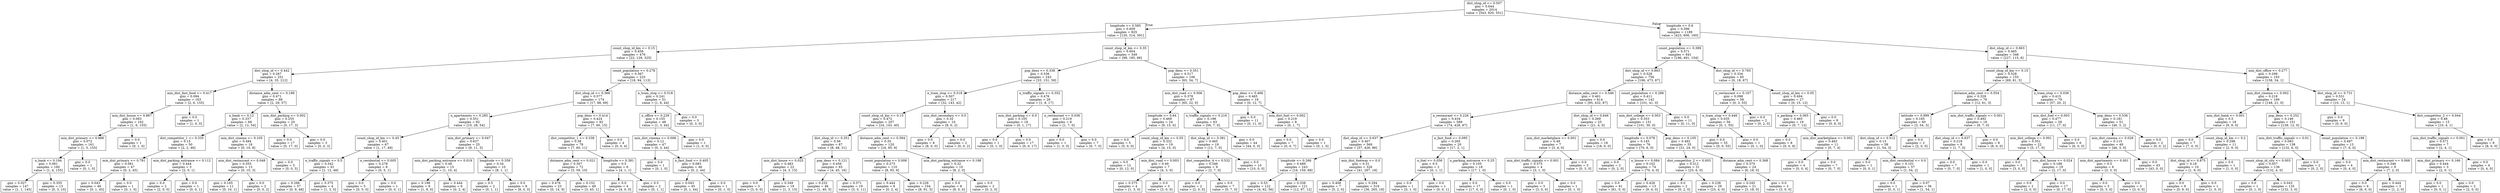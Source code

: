 digraph Tree {
node [shape=box] ;
0 [label="dist_shop_id <= 0.507\ngini = 0.644\nsamples = 2014\nvalue = [543, 920, 551]"] ;
1 [label="longitude <= 0.585\ngini = 0.609\nsamples = 825\nvalue = [120, 314, 391]"] ;
0 -> 1 [labeldistance=2.5, labelangle=45, headlabel="True"] ;
2 [label="count_shop_id_km <= 0.15\ngini = 0.458\nsamples = 476\nvalue = [22, 129, 325]"] ;
1 -> 2 ;
3 [label="dist_shop_id <= 0.442\ngini = 0.267\nsamples = 251\nvalue = [4, 35, 212]"] ;
2 -> 3 ;
4 [label="min_dist_fast_food <= 0.417\ngini = 0.094\nsamples = 163\nvalue = [2, 6, 155]"] ;
3 -> 4 ;
5 [label="min_dist_house <= 0.867\ngini = 0.083\nsamples = 162\nvalue = [1, 6, 155]"] ;
4 -> 5 ;
6 [label="min_dist_primary <= 0.886\ngini = 0.072\nsamples = 161\nvalue = [1, 5, 155]"] ;
5 -> 6 ;
7 [label="n_bank <= 0.194\ngini = 0.061\nsamples = 160\nvalue = [1, 4, 155]"] ;
6 -> 7 ;
8 [label="gini = 0.027\nsamples = 147\nvalue = [1, 1, 145]"] ;
7 -> 8 ;
9 [label="gini = 0.355\nsamples = 13\nvalue = [0, 3, 10]"] ;
7 -> 9 ;
10 [label="gini = 0.0\nsamples = 1\nvalue = [0, 1, 0]"] ;
6 -> 10 ;
11 [label="gini = 0.0\nsamples = 1\nvalue = [0, 1, 0]"] ;
5 -> 11 ;
12 [label="gini = 0.0\nsamples = 1\nvalue = [1, 0, 0]"] ;
4 -> 12 ;
13 [label="distance_adm_cent <= 0.186\ngini = 0.471\nsamples = 88\nvalue = [2, 29, 57]"] ;
3 -> 13 ;
14 [label="n_bank <= 0.12\ngini = 0.337\nsamples = 68\nvalue = [2, 12, 54]"] ;
13 -> 14 ;
15 [label="dist_competitor_1 <= 0.335\ngini = 0.15\nsamples = 50\nvalue = [2, 2, 46]"] ;
14 -> 15 ;
16 [label="min_dist_primary <= 0.781\ngini = 0.081\nsamples = 47\nvalue = [0, 2, 45]"] ;
15 -> 16 ;
17 [label="gini = 0.043\nsamples = 46\nvalue = [0, 1, 45]"] ;
16 -> 17 ;
18 [label="gini = 0.0\nsamples = 1\nvalue = [0, 1, 0]"] ;
16 -> 18 ;
19 [label="min_dist_parking_entrance <= 0.112\ngini = 0.444\nsamples = 3\nvalue = [2, 0, 1]"] ;
15 -> 19 ;
20 [label="gini = 0.0\nsamples = 2\nvalue = [2, 0, 0]"] ;
19 -> 20 ;
21 [label="gini = 0.0\nsamples = 1\nvalue = [0, 0, 1]"] ;
19 -> 21 ;
22 [label="min_dist_cinema <= 0.105\ngini = 0.494\nsamples = 18\nvalue = [0, 10, 8]"] ;
14 -> 22 ;
23 [label="min_dist_restaurant <= 0.048\ngini = 0.355\nsamples = 13\nvalue = [0, 10, 3]"] ;
22 -> 23 ;
24 [label="gini = 0.165\nsamples = 11\nvalue = [0, 10, 1]"] ;
23 -> 24 ;
25 [label="gini = 0.0\nsamples = 2\nvalue = [0, 0, 2]"] ;
23 -> 25 ;
26 [label="gini = 0.0\nsamples = 5\nvalue = [0, 0, 5]"] ;
22 -> 26 ;
27 [label="min_dist_parking <= 0.002\ngini = 0.255\nsamples = 20\nvalue = [0, 17, 3]"] ;
13 -> 27 ;
28 [label="gini = 0.0\nsamples = 17\nvalue = [0, 17, 0]"] ;
27 -> 28 ;
29 [label="gini = 0.0\nsamples = 3\nvalue = [0, 0, 3]"] ;
27 -> 29 ;
30 [label="count_population <= 0.278\ngini = 0.567\nsamples = 225\nvalue = [18, 94, 113]"] ;
2 -> 30 ;
31 [label="dist_shop_id <= 0.366\ngini = 0.577\nsamples = 174\nvalue = [17, 88, 69]"] ;
30 -> 31 ;
32 [label="n_apartments <= 0.285\ngini = 0.551\nsamples = 92\nvalue = [10, 28, 54]"] ;
31 -> 32 ;
33 [label="count_shop_id_km <= 0.45\ngini = 0.401\nsamples = 67\nvalue = [1, 17, 49]"] ;
32 -> 33 ;
34 [label="n_traffic_signals <= 0.5\ngini = 0.342\nsamples = 61\nvalue = [1, 12, 48]"] ;
33 -> 34 ;
35 [label="gini = 0.266\nsamples = 57\nvalue = [0, 9, 48]"] ;
34 -> 35 ;
36 [label="gini = 0.375\nsamples = 4\nvalue = [1, 3, 0]"] ;
34 -> 36 ;
37 [label="n_residential <= 0.005\ngini = 0.278\nsamples = 6\nvalue = [0, 5, 1]"] ;
33 -> 37 ;
38 [label="gini = 0.0\nsamples = 5\nvalue = [0, 5, 0]"] ;
37 -> 38 ;
39 [label="gini = 0.0\nsamples = 1\nvalue = [0, 0, 1]"] ;
37 -> 39 ;
40 [label="min_dist_primary <= 0.047\ngini = 0.637\nsamples = 25\nvalue = [9, 11, 5]"] ;
32 -> 40 ;
41 [label="min_dist_parking_entrance <= 0.019\ngini = 0.48\nsamples = 15\nvalue = [1, 10, 4]"] ;
40 -> 41 ;
42 [label="gini = 0.198\nsamples = 9\nvalue = [1, 8, 0]"] ;
41 -> 42 ;
43 [label="gini = 0.444\nsamples = 6\nvalue = [0, 2, 4]"] ;
41 -> 43 ;
44 [label="longitude <= 0.358\ngini = 0.34\nsamples = 10\nvalue = [8, 1, 1]"] ;
40 -> 44 ;
45 [label="gini = 0.5\nsamples = 2\nvalue = [0, 1, 1]"] ;
44 -> 45 ;
46 [label="gini = 0.0\nsamples = 8\nvalue = [8, 0, 0]"] ;
44 -> 46 ;
47 [label="pop_dens <= 0.414\ngini = 0.424\nsamples = 82\nvalue = [7, 60, 15]"] ;
31 -> 47 ;
48 [label="dist_competitor_1 <= 0.338\ngini = 0.38\nsamples = 78\nvalue = [7, 60, 11]"] ;
47 -> 48 ;
49 [label="distance_adm_cent <= 0.021\ngini = 0.307\nsamples = 72\nvalue = [3, 59, 10]"] ;
48 -> 49 ;
50 [label="gini = 0.476\nsamples = 23\nvalue = [0, 14, 9]"] ;
49 -> 50 ;
51 [label="gini = 0.152\nsamples = 49\nvalue = [3, 45, 1]"] ;
49 -> 51 ;
52 [label="longitude <= 0.381\ngini = 0.5\nsamples = 6\nvalue = [4, 1, 1]"] ;
48 -> 52 ;
53 [label="gini = 0.0\nsamples = 4\nvalue = [4, 0, 0]"] ;
52 -> 53 ;
54 [label="gini = 0.5\nsamples = 2\nvalue = [0, 1, 1]"] ;
52 -> 54 ;
55 [label="gini = 0.0\nsamples = 4\nvalue = [0, 0, 4]"] ;
47 -> 55 ;
56 [label="n_tram_stop <= 0.518\ngini = 0.241\nsamples = 51\nvalue = [1, 6, 44]"] ;
30 -> 56 ;
57 [label="n_office <= 0.229\ngini = 0.155\nsamples = 48\nvalue = [1, 3, 44]"] ;
56 -> 57 ;
58 [label="min_dist_cinema <= 0.006\ngini = 0.12\nsamples = 47\nvalue = [0, 3, 44]"] ;
57 -> 58 ;
59 [label="gini = 0.0\nsamples = 1\nvalue = [0, 1, 0]"] ;
58 -> 59 ;
60 [label="n_fast_food <= 0.405\ngini = 0.083\nsamples = 46\nvalue = [0, 2, 44]"] ;
58 -> 60 ;
61 [label="gini = 0.043\nsamples = 45\nvalue = [0, 1, 44]"] ;
60 -> 61 ;
62 [label="gini = 0.0\nsamples = 1\nvalue = [0, 1, 0]"] ;
60 -> 62 ;
63 [label="gini = 0.0\nsamples = 1\nvalue = [1, 0, 0]"] ;
57 -> 63 ;
64 [label="gini = 0.0\nsamples = 3\nvalue = [0, 3, 0]"] ;
56 -> 64 ;
65 [label="count_shop_id_km <= 0.35\ngini = 0.604\nsamples = 349\nvalue = [98, 185, 66]"] ;
1 -> 65 ;
66 [label="pop_dens <= 0.338\ngini = 0.536\nsamples = 243\nvalue = [33, 151, 59]"] ;
65 -> 66 ;
67 [label="n_tram_stop <= 0.518\ngini = 0.507\nsamples = 217\nvalue = [32, 143, 42]"] ;
66 -> 67 ;
68 [label="count_shop_id_km <= 0.15\ngini = 0.472\nsamples = 207\nvalue = [24, 143, 40]"] ;
67 -> 68 ;
69 [label="dist_shop_id <= 0.351\ngini = 0.56\nsamples = 87\nvalue = [8, 48, 31]"] ;
68 -> 69 ;
70 [label="min_dist_house <= 0.025\ngini = 0.483\nsamples = 22\nvalue = [4, 3, 15]"] ;
69 -> 70 ;
71 [label="gini = 0.0\nsamples = 3\nvalue = [3, 0, 0]"] ;
70 -> 71 ;
72 [label="gini = 0.349\nsamples = 19\nvalue = [1, 3, 15]"] ;
70 -> 72 ;
73 [label="pop_dens <= 0.121\ngini = 0.456\nsamples = 65\nvalue = [4, 45, 16]"] ;
69 -> 73 ;
74 [label="gini = 0.232\nsamples = 46\nvalue = [1, 40, 5]"] ;
73 -> 74 ;
75 [label="gini = 0.571\nsamples = 19\nvalue = [3, 5, 11]"] ;
73 -> 75 ;
76 [label="distance_adm_cent <= 0.584\ngini = 0.35\nsamples = 120\nvalue = [16, 95, 9]"] ;
68 -> 76 ;
77 [label="count_population <= 0.008\ngini = 0.273\nsamples = 110\nvalue = [8, 93, 9]"] ;
76 -> 77 ;
78 [label="gini = 0.444\nsamples = 6\nvalue = [0, 2, 4]"] ;
77 -> 78 ;
79 [label="gini = 0.226\nsamples = 104\nvalue = [8, 91, 5]"] ;
77 -> 79 ;
80 [label="min_dist_parking_entrance <= 0.198\ngini = 0.32\nsamples = 10\nvalue = [8, 2, 0]"] ;
76 -> 80 ;
81 [label="gini = 0.0\nsamples = 8\nvalue = [8, 0, 0]"] ;
80 -> 81 ;
82 [label="gini = 0.0\nsamples = 2\nvalue = [0, 2, 0]"] ;
80 -> 82 ;
83 [label="min_dist_secondary <= 0.0\ngini = 0.32\nsamples = 10\nvalue = [8, 0, 2]"] ;
67 -> 83 ;
84 [label="gini = 0.0\nsamples = 8\nvalue = [8, 0, 0]"] ;
83 -> 84 ;
85 [label="gini = 0.0\nsamples = 2\nvalue = [0, 0, 2]"] ;
83 -> 85 ;
86 [label="n_traffic_signals <= 0.352\ngini = 0.476\nsamples = 26\nvalue = [1, 8, 17]"] ;
66 -> 86 ;
87 [label="min_dist_parking <= 0.0\ngini = 0.105\nsamples = 18\nvalue = [0, 1, 17]"] ;
86 -> 87 ;
88 [label="gini = 0.0\nsamples = 1\nvalue = [0, 1, 0]"] ;
87 -> 88 ;
89 [label="gini = 0.0\nsamples = 17\nvalue = [0, 0, 17]"] ;
87 -> 89 ;
90 [label="n_restaurant <= 0.036\ngini = 0.219\nsamples = 8\nvalue = [1, 7, 0]"] ;
86 -> 90 ;
91 [label="gini = 0.0\nsamples = 1\nvalue = [1, 0, 0]"] ;
90 -> 91 ;
92 [label="gini = 0.0\nsamples = 7\nvalue = [0, 7, 0]"] ;
90 -> 92 ;
93 [label="pop_dens <= 0.351\ngini = 0.517\nsamples = 106\nvalue = [65, 34, 7]"] ;
65 -> 93 ;
94 [label="min_dist_road <= 0.006\ngini = 0.378\nsamples = 87\nvalue = [65, 22, 0]"] ;
93 -> 94 ;
95 [label="longitude <= 0.64\ngini = 0.469\nsamples = 24\nvalue = [9, 15, 0]"] ;
94 -> 95 ;
96 [label="gini = 0.0\nsamples = 5\nvalue = [5, 0, 0]"] ;
95 -> 96 ;
97 [label="count_shop_id_km <= 0.55\ngini = 0.332\nsamples = 19\nvalue = [4, 15, 0]"] ;
95 -> 97 ;
98 [label="gini = 0.0\nsamples = 12\nvalue = [0, 12, 0]"] ;
97 -> 98 ;
99 [label="min_dist_road <= 0.003\ngini = 0.49\nsamples = 7\nvalue = [4, 3, 0]"] ;
97 -> 99 ;
100 [label="gini = 0.375\nsamples = 4\nvalue = [1, 3, 0]"] ;
99 -> 100 ;
101 [label="gini = 0.0\nsamples = 3\nvalue = [3, 0, 0]"] ;
99 -> 101 ;
102 [label="n_traffic_signals <= 0.216\ngini = 0.198\nsamples = 63\nvalue = [56, 7, 0]"] ;
94 -> 102 ;
103 [label="dist_shop_id <= 0.381\ngini = 0.465\nsamples = 19\nvalue = [12, 7, 0]"] ;
102 -> 103 ;
104 [label="dist_competitor_4 <= 0.532\ngini = 0.346\nsamples = 9\nvalue = [2, 7, 0]"] ;
103 -> 104 ;
105 [label="gini = 0.0\nsamples = 2\nvalue = [2, 0, 0]"] ;
104 -> 105 ;
106 [label="gini = 0.0\nsamples = 7\nvalue = [0, 7, 0]"] ;
104 -> 106 ;
107 [label="gini = 0.0\nsamples = 10\nvalue = [10, 0, 0]"] ;
103 -> 107 ;
108 [label="gini = 0.0\nsamples = 44\nvalue = [44, 0, 0]"] ;
102 -> 108 ;
109 [label="pop_dens <= 0.466\ngini = 0.465\nsamples = 19\nvalue = [0, 12, 7]"] ;
93 -> 109 ;
110 [label="gini = 0.0\nsamples = 11\nvalue = [0, 11, 0]"] ;
109 -> 110 ;
111 [label="min_dist_fuel <= 0.002\ngini = 0.219\nsamples = 8\nvalue = [0, 1, 7]"] ;
109 -> 111 ;
112 [label="gini = 0.0\nsamples = 7\nvalue = [0, 0, 7]"] ;
111 -> 112 ;
113 [label="gini = 0.0\nsamples = 1\nvalue = [0, 1, 0]"] ;
111 -> 113 ;
114 [label="longitude <= 0.6\ngini = 0.596\nsamples = 1189\nvalue = [423, 606, 160]"] ;
0 -> 114 [labeldistance=2.5, labelangle=-45, headlabel="False"] ;
115 [label="count_population <= 0.389\ngini = 0.571\nsamples = 841\nvalue = [196, 491, 154]"] ;
114 -> 115 ;
116 [label="dist_shop_id <= 0.863\ngini = 0.528\nsamples = 756\nvalue = [196, 473, 87]"] ;
115 -> 116 ;
117 [label="distance_adm_cent <= 0.546\ngini = 0.461\nsamples = 614\nvalue = [95, 432, 87]"] ;
116 -> 117 ;
118 [label="n_restaurant <= 0.226\ngini = 0.434\nsamples = 589\nvalue = [74, 428, 87]"] ;
117 -> 118 ;
119 [label="dist_shop_id <= 0.637\ngini = 0.407\nsamples = 569\nvalue = [57, 426, 86]"] ;
118 -> 119 ;
120 [label="longitude <= 0.266\ngini = 0.489\nsamples = 243\nvalue = [16, 159, 68]"] ;
119 -> 120 ;
121 [label="gini = 0.53\nsamples = 122\nvalue = [4, 62, 56]"] ;
120 -> 121 ;
122 [label="gini = 0.338\nsamples = 121\nvalue = [12, 97, 12]"] ;
120 -> 122 ;
123 [label="min_dist_footway <= 0.0\ngini = 0.31\nsamples = 326\nvalue = [41, 267, 18]"] ;
119 -> 123 ;
124 [label="gini = 0.408\nsamples = 7\nvalue = [5, 2, 0]"] ;
123 -> 124 ;
125 [label="gini = 0.294\nsamples = 319\nvalue = [36, 265, 18]"] ;
123 -> 125 ;
126 [label="n_fast_food <= 0.095\ngini = 0.265\nsamples = 20\nvalue = [17, 2, 1]"] ;
118 -> 126 ;
127 [label="n_fuel <= 0.056\ngini = 0.5\nsamples = 2\nvalue = [0, 1, 1]"] ;
126 -> 127 ;
128 [label="gini = 0.0\nsamples = 1\nvalue = [0, 1, 0]"] ;
127 -> 128 ;
129 [label="gini = 0.0\nsamples = 1\nvalue = [0, 0, 1]"] ;
127 -> 129 ;
130 [label="n_parking_entrance <= 0.25\ngini = 0.105\nsamples = 18\nvalue = [17, 1, 0]"] ;
126 -> 130 ;
131 [label="gini = 0.0\nsamples = 17\nvalue = [17, 0, 0]"] ;
130 -> 131 ;
132 [label="gini = 0.0\nsamples = 1\nvalue = [0, 1, 0]"] ;
130 -> 132 ;
133 [label="dist_shop_id <= 0.646\ngini = 0.269\nsamples = 25\nvalue = [21, 4, 0]"] ;
117 -> 133 ;
134 [label="min_dist_marketplace <= 0.001\ngini = 0.49\nsamples = 7\nvalue = [3, 4, 0]"] ;
133 -> 134 ;
135 [label="min_dist_traffic_signals <= 0.001\ngini = 0.375\nsamples = 4\nvalue = [3, 1, 0]"] ;
134 -> 135 ;
136 [label="gini = 0.0\nsamples = 3\nvalue = [3, 0, 0]"] ;
135 -> 136 ;
137 [label="gini = 0.0\nsamples = 1\nvalue = [0, 1, 0]"] ;
135 -> 137 ;
138 [label="gini = 0.0\nsamples = 3\nvalue = [0, 3, 0]"] ;
134 -> 138 ;
139 [label="gini = 0.0\nsamples = 18\nvalue = [18, 0, 0]"] ;
133 -> 139 ;
140 [label="count_population <= 0.286\ngini = 0.411\nsamples = 142\nvalue = [101, 41, 0]"] ;
116 -> 140 ;
141 [label="min_dist_college <= 0.003\ngini = 0.353\nsamples = 131\nvalue = [101, 30, 0]"] ;
140 -> 141 ;
142 [label="longitude <= 0.078\ngini = 0.145\nsamples = 76\nvalue = [70, 6, 0]"] ;
141 -> 142 ;
143 [label="gini = 0.0\nsamples = 2\nvalue = [0, 2, 0]"] ;
142 -> 143 ;
144 [label="n_house <= 0.084\ngini = 0.102\nsamples = 74\nvalue = [70, 4, 0]"] ;
142 -> 144 ;
145 [label="gini = 0.0\nsamples = 61\nvalue = [61, 0, 0]"] ;
144 -> 145 ;
146 [label="gini = 0.426\nsamples = 13\nvalue = [9, 4, 0]"] ;
144 -> 146 ;
147 [label="pop_dens <= 0.105\ngini = 0.492\nsamples = 55\nvalue = [31, 24, 0]"] ;
141 -> 147 ;
148 [label="dist_competitor_2 <= 0.003\ngini = 0.312\nsamples = 31\nvalue = [25, 6, 0]"] ;
147 -> 148 ;
149 [label="gini = 0.0\nsamples = 2\nvalue = [0, 2, 0]"] ;
148 -> 149 ;
150 [label="gini = 0.238\nsamples = 29\nvalue = [25, 4, 0]"] ;
148 -> 150 ;
151 [label="distance_adm_cent <= 0.368\ngini = 0.375\nsamples = 24\nvalue = [6, 18, 0]"] ;
147 -> 151 ;
152 [label="gini = 0.245\nsamples = 21\nvalue = [3, 18, 0]"] ;
151 -> 152 ;
153 [label="gini = 0.0\nsamples = 3\nvalue = [3, 0, 0]"] ;
151 -> 153 ;
154 [label="gini = 0.0\nsamples = 11\nvalue = [0, 11, 0]"] ;
140 -> 154 ;
155 [label="dist_shop_id <= 0.765\ngini = 0.334\nsamples = 85\nvalue = [0, 18, 67]"] ;
115 -> 155 ;
156 [label="n_restaurant <= 0.167\ngini = 0.098\nsamples = 58\nvalue = [0, 3, 55]"] ;
155 -> 156 ;
157 [label="n_tram_stop <= 0.446\ngini = 0.035\nsamples = 56\nvalue = [0, 1, 55]"] ;
156 -> 157 ;
158 [label="gini = 0.0\nsamples = 55\nvalue = [0, 0, 55]"] ;
157 -> 158 ;
159 [label="gini = 0.0\nsamples = 1\nvalue = [0, 1, 0]"] ;
157 -> 159 ;
160 [label="gini = 0.0\nsamples = 2\nvalue = [0, 2, 0]"] ;
156 -> 160 ;
161 [label="count_shop_id_km <= 0.05\ngini = 0.494\nsamples = 27\nvalue = [0, 15, 12]"] ;
155 -> 161 ;
162 [label="n_parking <= 0.065\ngini = 0.465\nsamples = 19\nvalue = [0, 7, 12]"] ;
161 -> 162 ;
163 [label="gini = 0.0\nsamples = 8\nvalue = [0, 0, 8]"] ;
162 -> 163 ;
164 [label="min_dist_marketplace <= 0.002\ngini = 0.463\nsamples = 11\nvalue = [0, 7, 4]"] ;
162 -> 164 ;
165 [label="gini = 0.0\nsamples = 4\nvalue = [0, 0, 4]"] ;
164 -> 165 ;
166 [label="gini = 0.0\nsamples = 7\nvalue = [0, 7, 0]"] ;
164 -> 166 ;
167 [label="gini = 0.0\nsamples = 8\nvalue = [0, 8, 0]"] ;
161 -> 167 ;
168 [label="dist_shop_id <= 0.663\ngini = 0.465\nsamples = 348\nvalue = [227, 115, 6]"] ;
114 -> 168 ;
169 [label="count_shop_id_km <= 0.15\ngini = 0.528\nsamples = 155\nvalue = [69, 81, 5]"] ;
168 -> 169 ;
170 [label="distance_adm_cent <= 0.554\ngini = 0.329\nsamples = 76\nvalue = [12, 61, 3]"] ;
169 -> 170 ;
171 [label="latitude <= 0.999\ngini = 0.185\nsamples = 60\nvalue = [3, 54, 3]"] ;
170 -> 171 ;
172 [label="dist_shop_id <= 0.512\ngini = 0.13\nsamples = 58\nvalue = [1, 54, 3]"] ;
171 -> 172 ;
173 [label="gini = 0.0\nsamples = 1\nvalue = [0, 0, 1]"] ;
172 -> 173 ;
174 [label="min_dist_residential <= 0.0\ngini = 0.101\nsamples = 57\nvalue = [1, 54, 2]"] ;
172 -> 174 ;
175 [label="gini = 0.0\nsamples = 1\nvalue = [0, 0, 1]"] ;
174 -> 175 ;
176 [label="gini = 0.07\nsamples = 56\nvalue = [1, 54, 1]"] ;
174 -> 176 ;
177 [label="gini = 0.0\nsamples = 2\nvalue = [2, 0, 0]"] ;
171 -> 177 ;
178 [label="min_dist_traffic_signals <= 0.001\ngini = 0.492\nsamples = 16\nvalue = [9, 7, 0]"] ;
170 -> 178 ;
179 [label="dist_shop_id <= 0.637\ngini = 0.219\nsamples = 8\nvalue = [1, 7, 0]"] ;
178 -> 179 ;
180 [label="gini = 0.0\nsamples = 7\nvalue = [0, 7, 0]"] ;
179 -> 180 ;
181 [label="gini = 0.0\nsamples = 1\nvalue = [1, 0, 0]"] ;
179 -> 181 ;
182 [label="gini = 0.0\nsamples = 8\nvalue = [8, 0, 0]"] ;
178 -> 182 ;
183 [label="n_tram_stop <= 0.036\ngini = 0.415\nsamples = 79\nvalue = [57, 20, 2]"] ;
169 -> 183 ;
184 [label="min_dist_fuel <= 0.003\ngini = 0.477\nsamples = 28\nvalue = [11, 17, 0]"] ;
183 -> 184 ;
185 [label="min_dist_college <= 0.001\ngini = 0.351\nsamples = 22\nvalue = [5, 17, 0]"] ;
184 -> 185 ;
186 [label="gini = 0.0\nsamples = 3\nvalue = [3, 0, 0]"] ;
185 -> 186 ;
187 [label="min_dist_house <= 0.024\ngini = 0.188\nsamples = 19\nvalue = [2, 17, 0]"] ;
185 -> 187 ;
188 [label="gini = 0.0\nsamples = 2\nvalue = [2, 0, 0]"] ;
187 -> 188 ;
189 [label="gini = 0.0\nsamples = 17\nvalue = [0, 17, 0]"] ;
187 -> 189 ;
190 [label="gini = 0.0\nsamples = 6\nvalue = [6, 0, 0]"] ;
184 -> 190 ;
191 [label="pop_dens <= 0.536\ngini = 0.181\nsamples = 51\nvalue = [46, 3, 2]"] ;
183 -> 191 ;
192 [label="min_dist_cinema <= 0.028\ngini = 0.115\nsamples = 49\nvalue = [46, 3, 0]"] ;
191 -> 192 ;
193 [label="min_dist_apartments <= 0.001\ngini = 0.5\nsamples = 6\nvalue = [3, 3, 0]"] ;
192 -> 193 ;
194 [label="gini = 0.0\nsamples = 3\nvalue = [0, 3, 0]"] ;
193 -> 194 ;
195 [label="gini = 0.0\nsamples = 3\nvalue = [3, 0, 0]"] ;
193 -> 195 ;
196 [label="gini = 0.0\nsamples = 43\nvalue = [43, 0, 0]"] ;
192 -> 196 ;
197 [label="gini = 0.0\nsamples = 2\nvalue = [0, 0, 2]"] ;
191 -> 197 ;
198 [label="min_dist_office <= 0.277\ngini = 0.299\nsamples = 193\nvalue = [158, 34, 1]"] ;
168 -> 198 ;
199 [label="min_dist_cinema <= 0.002\ngini = 0.218\nsamples = 169\nvalue = [148, 21, 0]"] ;
198 -> 199 ;
200 [label="min_dist_bank <= 0.001\ngini = 0.5\nsamples = 18\nvalue = [9, 9, 0]"] ;
199 -> 200 ;
201 [label="gini = 0.0\nsamples = 7\nvalue = [7, 0, 0]"] ;
200 -> 201 ;
202 [label="count_shop_id_km <= 0.2\ngini = 0.298\nsamples = 11\nvalue = [2, 9, 0]"] ;
200 -> 202 ;
203 [label="dist_shop_id <= 0.875\ngini = 0.18\nsamples = 10\nvalue = [1, 9, 0]"] ;
202 -> 203 ;
204 [label="gini = 0.0\nsamples = 9\nvalue = [0, 9, 0]"] ;
203 -> 204 ;
205 [label="gini = 0.0\nsamples = 1\nvalue = [1, 0, 0]"] ;
203 -> 205 ;
206 [label="gini = 0.0\nsamples = 1\nvalue = [1, 0, 0]"] ;
202 -> 206 ;
207 [label="pop_dens <= 0.252\ngini = 0.146\nsamples = 151\nvalue = [139, 12, 0]"] ;
199 -> 207 ;
208 [label="min_dist_traffic_signals <= 0.01\ngini = 0.083\nsamples = 138\nvalue = [132, 6, 0]"] ;
207 -> 208 ;
209 [label="count_shop_id_city <= 0.003\ngini = 0.057\nsamples = 136\nvalue = [132, 4, 0]"] ;
208 -> 209 ;
210 [label="gini = 0.0\nsamples = 1\nvalue = [0, 1, 0]"] ;
209 -> 210 ;
211 [label="gini = 0.043\nsamples = 135\nvalue = [132, 3, 0]"] ;
209 -> 211 ;
212 [label="gini = 0.0\nsamples = 2\nvalue = [0, 2, 0]"] ;
208 -> 212 ;
213 [label="count_population <= 0.198\ngini = 0.497\nsamples = 13\nvalue = [7, 6, 0]"] ;
207 -> 213 ;
214 [label="gini = 0.0\nsamples = 4\nvalue = [0, 4, 0]"] ;
213 -> 214 ;
215 [label="min_dist_restaurant <= 0.068\ngini = 0.346\nsamples = 9\nvalue = [7, 2, 0]"] ;
213 -> 215 ;
216 [label="gini = 0.0\nsamples = 6\nvalue = [6, 0, 0]"] ;
215 -> 216 ;
217 [label="gini = 0.444\nsamples = 3\nvalue = [1, 2, 0]"] ;
215 -> 217 ;
218 [label="dist_shop_id <= 0.731\ngini = 0.531\nsamples = 24\nvalue = [10, 13, 1]"] ;
198 -> 218 ;
219 [label="gini = 0.0\nsamples = 9\nvalue = [0, 9, 0]"] ;
218 -> 219 ;
220 [label="dist_competitor_2 <= 0.044\ngini = 0.48\nsamples = 15\nvalue = [10, 4, 1]"] ;
218 -> 220 ;
221 [label="min_dist_traffic_signals <= 0.001\ngini = 0.571\nsamples = 7\nvalue = [2, 4, 1]"] ;
220 -> 221 ;
222 [label="min_dist_primary <= 0.166\ngini = 0.444\nsamples = 3\nvalue = [2, 0, 1]"] ;
221 -> 222 ;
223 [label="gini = 0.0\nsamples = 1\nvalue = [0, 0, 1]"] ;
222 -> 223 ;
224 [label="gini = 0.0\nsamples = 2\nvalue = [2, 0, 0]"] ;
222 -> 224 ;
225 [label="gini = 0.0\nsamples = 4\nvalue = [0, 4, 0]"] ;
221 -> 225 ;
226 [label="gini = 0.0\nsamples = 8\nvalue = [8, 0, 0]"] ;
220 -> 226 ;
}